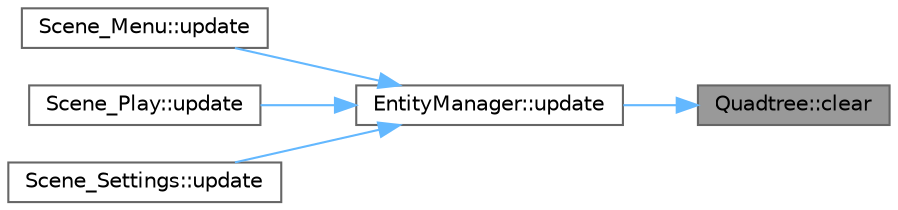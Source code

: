 digraph "Quadtree::clear"
{
 // LATEX_PDF_SIZE
  bgcolor="transparent";
  edge [fontname=Helvetica,fontsize=10,labelfontname=Helvetica,labelfontsize=10];
  node [fontname=Helvetica,fontsize=10,shape=box,height=0.2,width=0.4];
  rankdir="RL";
  Node1 [id="Node000001",label="Quadtree::clear",height=0.2,width=0.4,color="gray40", fillcolor="grey60", style="filled", fontcolor="black",tooltip=" "];
  Node1 -> Node2 [id="edge5_Node000001_Node000002",dir="back",color="steelblue1",style="solid",tooltip=" "];
  Node2 [id="Node000002",label="EntityManager::update",height=0.2,width=0.4,color="grey40", fillcolor="white", style="filled",URL="$class_entity_manager.html#abc6a2cc5077501f4b06d88f4ed3e7e31",tooltip=" "];
  Node2 -> Node3 [id="edge6_Node000002_Node000003",dir="back",color="steelblue1",style="solid",tooltip=" "];
  Node3 [id="Node000003",label="Scene_Menu::update",height=0.2,width=0.4,color="grey40", fillcolor="white", style="filled",URL="$class_scene___menu.html#a46cf38bd4128df45b9b11bab2c4484f0",tooltip=" "];
  Node2 -> Node4 [id="edge7_Node000002_Node000004",dir="back",color="steelblue1",style="solid",tooltip=" "];
  Node4 [id="Node000004",label="Scene_Play::update",height=0.2,width=0.4,color="grey40", fillcolor="white", style="filled",URL="$class_scene___play.html#a416e630ef10fac7e34855babea499700",tooltip=" "];
  Node2 -> Node5 [id="edge8_Node000002_Node000005",dir="back",color="steelblue1",style="solid",tooltip=" "];
  Node5 [id="Node000005",label="Scene_Settings::update",height=0.2,width=0.4,color="grey40", fillcolor="white", style="filled",URL="$class_scene___settings.html#a54f6f5a3c647bb750b697ff362af7a76",tooltip=" "];
}
